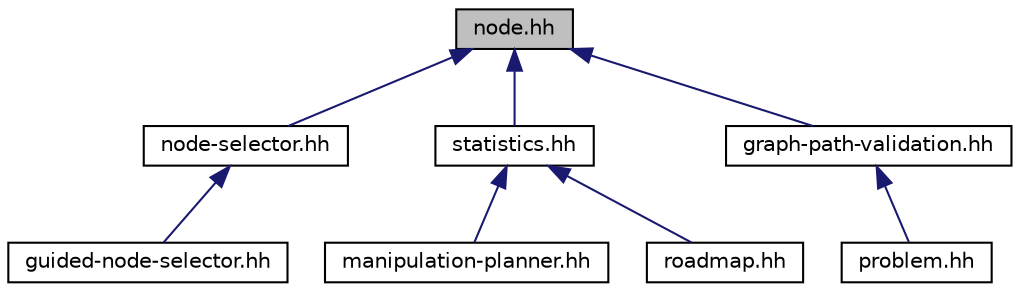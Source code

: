 digraph "node.hh"
{
  edge [fontname="Helvetica",fontsize="10",labelfontname="Helvetica",labelfontsize="10"];
  node [fontname="Helvetica",fontsize="10",shape=record];
  Node1 [label="node.hh",height=0.2,width=0.4,color="black", fillcolor="grey75", style="filled" fontcolor="black"];
  Node1 -> Node2 [dir="back",color="midnightblue",fontsize="10",style="solid",fontname="Helvetica"];
  Node2 [label="node-selector.hh",height=0.2,width=0.4,color="black", fillcolor="white", style="filled",URL="$a00053.html"];
  Node2 -> Node3 [dir="back",color="midnightblue",fontsize="10",style="solid",fontname="Helvetica"];
  Node3 [label="guided-node-selector.hh",height=0.2,width=0.4,color="black", fillcolor="white", style="filled",URL="$a00049.html"];
  Node1 -> Node4 [dir="back",color="midnightblue",fontsize="10",style="solid",fontname="Helvetica"];
  Node4 [label="statistics.hh",height=0.2,width=0.4,color="black", fillcolor="white", style="filled",URL="$a00057.html"];
  Node4 -> Node5 [dir="back",color="midnightblue",fontsize="10",style="solid",fontname="Helvetica"];
  Node5 [label="manipulation-planner.hh",height=0.2,width=0.4,color="black", fillcolor="white", style="filled",URL="$a00052.html"];
  Node4 -> Node6 [dir="back",color="midnightblue",fontsize="10",style="solid",fontname="Helvetica"];
  Node6 [label="roadmap.hh",height=0.2,width=0.4,color="black", fillcolor="white", style="filled",URL="$a00056.html"];
  Node1 -> Node7 [dir="back",color="midnightblue",fontsize="10",style="solid",fontname="Helvetica"];
  Node7 [label="graph-path-validation.hh",height=0.2,width=0.4,color="black", fillcolor="white", style="filled",URL="$a00046.html"];
  Node7 -> Node8 [dir="back",color="midnightblue",fontsize="10",style="solid",fontname="Helvetica"];
  Node8 [label="problem.hh",height=0.2,width=0.4,color="black", fillcolor="white", style="filled",URL="$a00005.html"];
}
